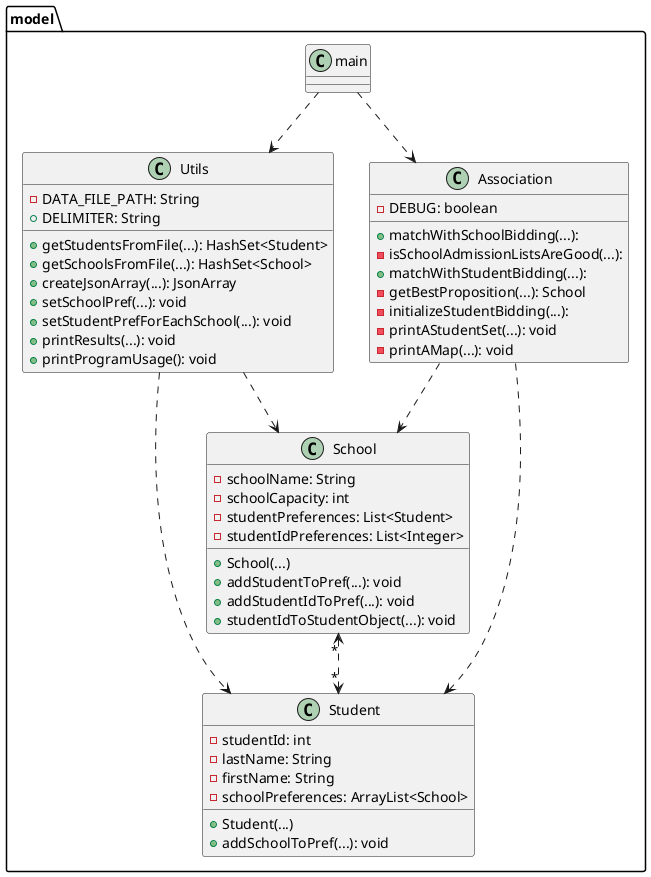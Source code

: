 @startuml
'https://plantuml.com/class-diagram

package model {
class Student {
    - studentId: int
    - lastName: String
    - firstName: String
    - schoolPreferences: ArrayList<School>

    + Student(...)
    + addSchoolToPref(...): void
}

class School {
    - schoolName: String
    - schoolCapacity: int
    - studentPreferences: List<Student>
    - studentIdPreferences: List<Integer>

    + School(...)
    + addStudentToPref(...): void
    + addStudentIdToPref(...): void
    + studentIdToStudentObject(...): void
}

class Utils {
    - DATA_FILE_PATH: String
    + DELIMITER: String
    + getStudentsFromFile(...): HashSet<Student>
    + getSchoolsFromFile(...): HashSet<School>
    + createJsonArray(...): JsonArray
    + setSchoolPref(...): void
    + setStudentPrefForEachSchool(...): void
    + printResults(...): void
    + printProgramUsage(): void
}

class Association {
  - DEBUG: boolean
  + matchWithSchoolBidding(...):
  - isSchoolAdmissionListsAreGood(...):
  + matchWithStudentBidding(...):
  - getBestProposition(...): School
  - initializeStudentBidding(...):
  - printAStudentSet(...): void
  - printAMap(...): void
}

School "*" <..> "*" Student
'School "0..1" -- "0..*" Student
Utils ..>  Student
Utils ..>  School

Association ..>  Student
Association ..>  School

main ..> Association
main ..> Utils
}


@enduml